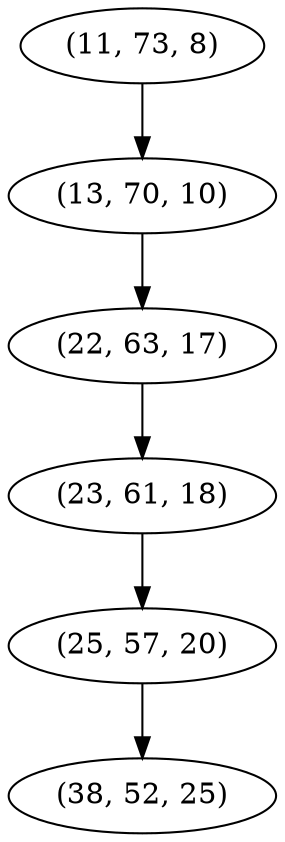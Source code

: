digraph tree {
    "(11, 73, 8)";
    "(13, 70, 10)";
    "(22, 63, 17)";
    "(23, 61, 18)";
    "(25, 57, 20)";
    "(38, 52, 25)";
    "(11, 73, 8)" -> "(13, 70, 10)";
    "(13, 70, 10)" -> "(22, 63, 17)";
    "(22, 63, 17)" -> "(23, 61, 18)";
    "(23, 61, 18)" -> "(25, 57, 20)";
    "(25, 57, 20)" -> "(38, 52, 25)";
}
